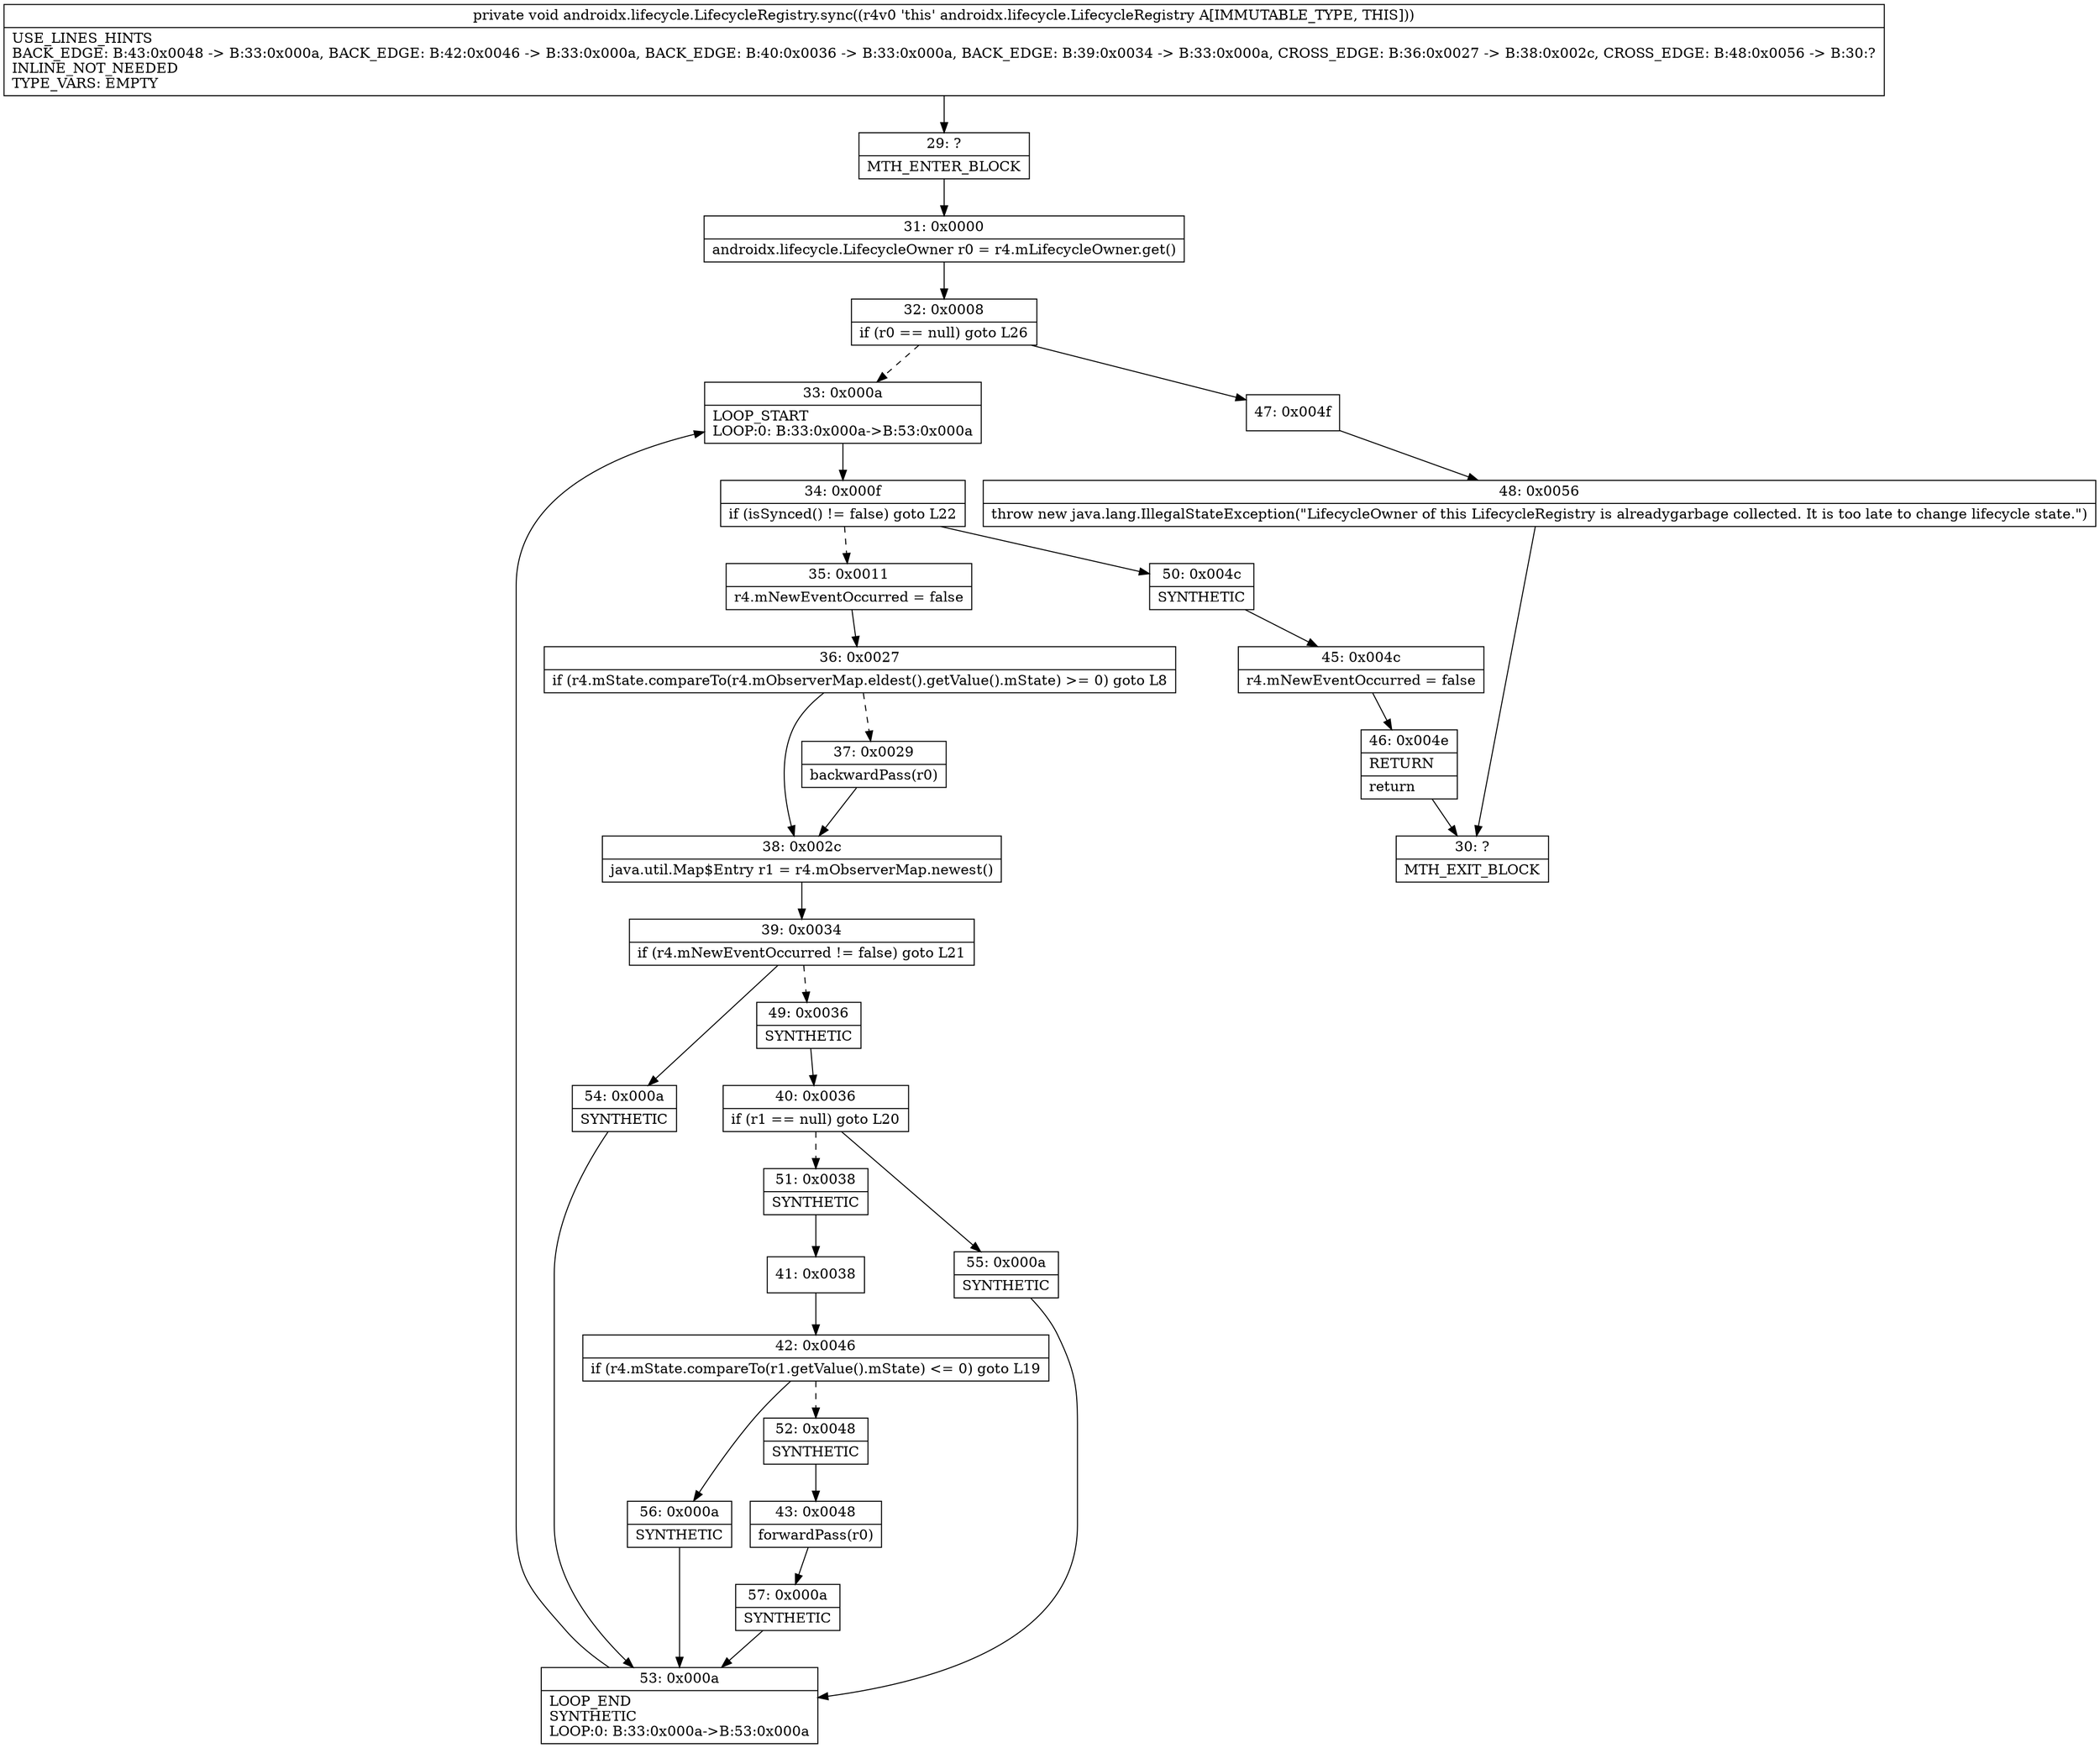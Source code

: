 digraph "CFG forandroidx.lifecycle.LifecycleRegistry.sync()V" {
Node_29 [shape=record,label="{29\:\ ?|MTH_ENTER_BLOCK\l}"];
Node_31 [shape=record,label="{31\:\ 0x0000|androidx.lifecycle.LifecycleOwner r0 = r4.mLifecycleOwner.get()\l}"];
Node_32 [shape=record,label="{32\:\ 0x0008|if (r0 == null) goto L26\l}"];
Node_33 [shape=record,label="{33\:\ 0x000a|LOOP_START\lLOOP:0: B:33:0x000a\-\>B:53:0x000a\l}"];
Node_34 [shape=record,label="{34\:\ 0x000f|if (isSynced() != false) goto L22\l}"];
Node_35 [shape=record,label="{35\:\ 0x0011|r4.mNewEventOccurred = false\l}"];
Node_36 [shape=record,label="{36\:\ 0x0027|if (r4.mState.compareTo(r4.mObserverMap.eldest().getValue().mState) \>= 0) goto L8\l}"];
Node_37 [shape=record,label="{37\:\ 0x0029|backwardPass(r0)\l}"];
Node_38 [shape=record,label="{38\:\ 0x002c|java.util.Map$Entry r1 = r4.mObserverMap.newest()\l}"];
Node_39 [shape=record,label="{39\:\ 0x0034|if (r4.mNewEventOccurred != false) goto L21\l}"];
Node_49 [shape=record,label="{49\:\ 0x0036|SYNTHETIC\l}"];
Node_40 [shape=record,label="{40\:\ 0x0036|if (r1 == null) goto L20\l}"];
Node_51 [shape=record,label="{51\:\ 0x0038|SYNTHETIC\l}"];
Node_41 [shape=record,label="{41\:\ 0x0038}"];
Node_42 [shape=record,label="{42\:\ 0x0046|if (r4.mState.compareTo(r1.getValue().mState) \<= 0) goto L19\l}"];
Node_52 [shape=record,label="{52\:\ 0x0048|SYNTHETIC\l}"];
Node_43 [shape=record,label="{43\:\ 0x0048|forwardPass(r0)\l}"];
Node_57 [shape=record,label="{57\:\ 0x000a|SYNTHETIC\l}"];
Node_53 [shape=record,label="{53\:\ 0x000a|LOOP_END\lSYNTHETIC\lLOOP:0: B:33:0x000a\-\>B:53:0x000a\l}"];
Node_56 [shape=record,label="{56\:\ 0x000a|SYNTHETIC\l}"];
Node_55 [shape=record,label="{55\:\ 0x000a|SYNTHETIC\l}"];
Node_54 [shape=record,label="{54\:\ 0x000a|SYNTHETIC\l}"];
Node_50 [shape=record,label="{50\:\ 0x004c|SYNTHETIC\l}"];
Node_45 [shape=record,label="{45\:\ 0x004c|r4.mNewEventOccurred = false\l}"];
Node_46 [shape=record,label="{46\:\ 0x004e|RETURN\l|return\l}"];
Node_30 [shape=record,label="{30\:\ ?|MTH_EXIT_BLOCK\l}"];
Node_47 [shape=record,label="{47\:\ 0x004f}"];
Node_48 [shape=record,label="{48\:\ 0x0056|throw new java.lang.IllegalStateException(\"LifecycleOwner of this LifecycleRegistry is alreadygarbage collected. It is too late to change lifecycle state.\")\l}"];
MethodNode[shape=record,label="{private void androidx.lifecycle.LifecycleRegistry.sync((r4v0 'this' androidx.lifecycle.LifecycleRegistry A[IMMUTABLE_TYPE, THIS]))  | USE_LINES_HINTS\lBACK_EDGE: B:43:0x0048 \-\> B:33:0x000a, BACK_EDGE: B:42:0x0046 \-\> B:33:0x000a, BACK_EDGE: B:40:0x0036 \-\> B:33:0x000a, BACK_EDGE: B:39:0x0034 \-\> B:33:0x000a, CROSS_EDGE: B:36:0x0027 \-\> B:38:0x002c, CROSS_EDGE: B:48:0x0056 \-\> B:30:?\lINLINE_NOT_NEEDED\lTYPE_VARS: EMPTY\l}"];
MethodNode -> Node_29;Node_29 -> Node_31;
Node_31 -> Node_32;
Node_32 -> Node_33[style=dashed];
Node_32 -> Node_47;
Node_33 -> Node_34;
Node_34 -> Node_35[style=dashed];
Node_34 -> Node_50;
Node_35 -> Node_36;
Node_36 -> Node_37[style=dashed];
Node_36 -> Node_38;
Node_37 -> Node_38;
Node_38 -> Node_39;
Node_39 -> Node_49[style=dashed];
Node_39 -> Node_54;
Node_49 -> Node_40;
Node_40 -> Node_51[style=dashed];
Node_40 -> Node_55;
Node_51 -> Node_41;
Node_41 -> Node_42;
Node_42 -> Node_52[style=dashed];
Node_42 -> Node_56;
Node_52 -> Node_43;
Node_43 -> Node_57;
Node_57 -> Node_53;
Node_53 -> Node_33;
Node_56 -> Node_53;
Node_55 -> Node_53;
Node_54 -> Node_53;
Node_50 -> Node_45;
Node_45 -> Node_46;
Node_46 -> Node_30;
Node_47 -> Node_48;
Node_48 -> Node_30;
}

